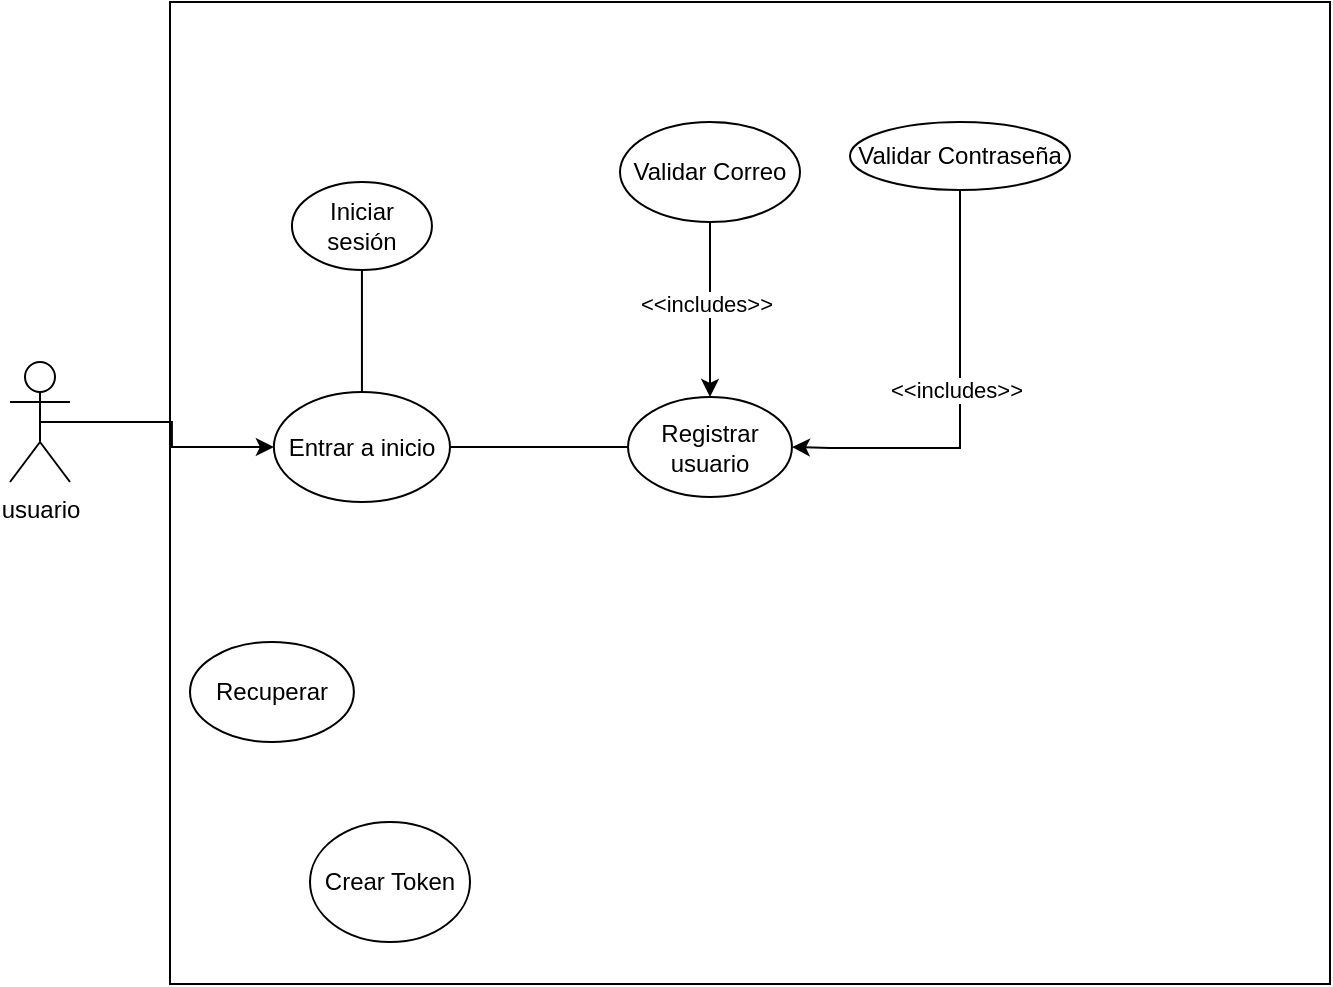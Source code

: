 <mxfile version="28.0.3">
  <diagram name="Página-1" id="7xqfnRYCcl9cOrJLdNOv">
    <mxGraphModel dx="983" dy="518" grid="1" gridSize="10" guides="1" tooltips="1" connect="1" arrows="1" fold="1" page="1" pageScale="1" pageWidth="850" pageHeight="1100" math="0" shadow="0">
      <root>
        <mxCell id="0" />
        <mxCell id="1" parent="0" />
        <mxCell id="3BfeAzv24xEFP0cl_79i-1" value="" style="group" vertex="1" connectable="0" parent="1">
          <mxGeometry x="110" y="110" width="590" height="451" as="geometry" />
        </mxCell>
        <mxCell id="8E8HEakJHe4h-VglnAm--4" value="" style="rounded=0;whiteSpace=wrap;html=1;fillColor=none;container=0;" vertex="1" parent="3BfeAzv24xEFP0cl_79i-1">
          <mxGeometry x="10" y="-40" width="580" height="491" as="geometry" />
        </mxCell>
        <mxCell id="3BfeAzv24xEFP0cl_79i-22" style="edgeStyle=orthogonalEdgeStyle;rounded=0;orthogonalLoop=1;jettySize=auto;html=1;exitX=1;exitY=0.5;exitDx=0;exitDy=0;endArrow=none;endFill=0;" edge="1" parent="3BfeAzv24xEFP0cl_79i-1" source="3BfeAzv24xEFP0cl_79i-2" target="3BfeAzv24xEFP0cl_79i-7">
          <mxGeometry relative="1" as="geometry" />
        </mxCell>
        <mxCell id="3BfeAzv24xEFP0cl_79i-2" value="Entrar a inicio" style="ellipse;whiteSpace=wrap;html=1;" vertex="1" parent="3BfeAzv24xEFP0cl_79i-1">
          <mxGeometry x="61.934" y="155" width="88.065" height="55.0" as="geometry" />
        </mxCell>
        <mxCell id="3BfeAzv24xEFP0cl_79i-6" value="&lt;div&gt;Iniciar sesión&lt;/div&gt;" style="ellipse;whiteSpace=wrap;html=1;" vertex="1" parent="3BfeAzv24xEFP0cl_79i-1">
          <mxGeometry x="70.97" y="50" width="70" height="44" as="geometry" />
        </mxCell>
        <mxCell id="3BfeAzv24xEFP0cl_79i-7" value="&lt;div&gt;Registrar usuario&lt;/div&gt;" style="ellipse;whiteSpace=wrap;html=1;" vertex="1" parent="3BfeAzv24xEFP0cl_79i-1">
          <mxGeometry x="239.03" y="157.5" width="81.94" height="50" as="geometry" />
        </mxCell>
        <mxCell id="3BfeAzv24xEFP0cl_79i-18" value="Recuperar" style="ellipse;whiteSpace=wrap;html=1;" vertex="1" parent="3BfeAzv24xEFP0cl_79i-1">
          <mxGeometry x="20" y="280" width="81.94" height="50" as="geometry" />
        </mxCell>
        <mxCell id="3BfeAzv24xEFP0cl_79i-20" style="edgeStyle=orthogonalEdgeStyle;rounded=0;orthogonalLoop=1;jettySize=auto;html=1;exitX=0.5;exitY=0;exitDx=0;exitDy=0;entryX=0.5;entryY=1;entryDx=0;entryDy=0;verticalAlign=middle;endArrow=none;endFill=0;" edge="1" parent="3BfeAzv24xEFP0cl_79i-1" source="3BfeAzv24xEFP0cl_79i-2" target="3BfeAzv24xEFP0cl_79i-6">
          <mxGeometry relative="1" as="geometry" />
        </mxCell>
        <mxCell id="3BfeAzv24xEFP0cl_79i-21" value="Crear Token" style="ellipse;whiteSpace=wrap;html=1;" vertex="1" parent="3BfeAzv24xEFP0cl_79i-1">
          <mxGeometry x="80" y="370" width="80" height="60" as="geometry" />
        </mxCell>
        <mxCell id="3BfeAzv24xEFP0cl_79i-29" style="edgeStyle=orthogonalEdgeStyle;rounded=0;orthogonalLoop=1;jettySize=auto;html=1;exitX=0.5;exitY=1;exitDx=0;exitDy=0;entryX=1;entryY=0.5;entryDx=0;entryDy=0;" edge="1" parent="3BfeAzv24xEFP0cl_79i-1" source="3BfeAzv24xEFP0cl_79i-23" target="3BfeAzv24xEFP0cl_79i-7">
          <mxGeometry relative="1" as="geometry">
            <Array as="points">
              <mxPoint x="405" y="183" />
              <mxPoint x="340" y="183" />
            </Array>
          </mxGeometry>
        </mxCell>
        <mxCell id="3BfeAzv24xEFP0cl_79i-30" value="&lt;div&gt;&amp;lt;&amp;lt;includes&amp;gt;&amp;gt;&lt;/div&gt;" style="edgeLabel;html=1;align=center;verticalAlign=middle;resizable=0;points=[];" vertex="1" connectable="0" parent="3BfeAzv24xEFP0cl_79i-29">
          <mxGeometry x="-0.068" y="-2" relative="1" as="geometry">
            <mxPoint as="offset" />
          </mxGeometry>
        </mxCell>
        <mxCell id="3BfeAzv24xEFP0cl_79i-23" value="&lt;div&gt;Validar&amp;nbsp;Contraseña&lt;/div&gt;" style="ellipse;whiteSpace=wrap;html=1;" vertex="1" parent="3BfeAzv24xEFP0cl_79i-1">
          <mxGeometry x="350" y="20" width="110" height="34" as="geometry" />
        </mxCell>
        <mxCell id="3BfeAzv24xEFP0cl_79i-31" value="Validar Correo" style="ellipse;whiteSpace=wrap;html=1;" vertex="1" parent="3BfeAzv24xEFP0cl_79i-1">
          <mxGeometry x="235" y="20" width="90" height="50" as="geometry" />
        </mxCell>
        <mxCell id="3BfeAzv24xEFP0cl_79i-32" style="edgeStyle=orthogonalEdgeStyle;rounded=0;orthogonalLoop=1;jettySize=auto;html=1;" edge="1" parent="3BfeAzv24xEFP0cl_79i-1" source="3BfeAzv24xEFP0cl_79i-31" target="3BfeAzv24xEFP0cl_79i-7">
          <mxGeometry relative="1" as="geometry">
            <mxPoint x="383" y="98.5" as="sourcePoint" />
            <mxPoint x="230" y="157.5" as="targetPoint" />
            <Array as="points">
              <mxPoint x="280" y="100" />
              <mxPoint x="280" y="100" />
            </Array>
          </mxGeometry>
        </mxCell>
        <mxCell id="3BfeAzv24xEFP0cl_79i-33" value="&lt;div&gt;&amp;lt;&amp;lt;includes&amp;gt;&amp;gt;&lt;/div&gt;" style="edgeLabel;html=1;align=center;verticalAlign=middle;resizable=0;points=[];" vertex="1" connectable="0" parent="3BfeAzv24xEFP0cl_79i-32">
          <mxGeometry x="-0.068" y="-2" relative="1" as="geometry">
            <mxPoint as="offset" />
          </mxGeometry>
        </mxCell>
        <mxCell id="8E8HEakJHe4h-VglnAm--1" value="&lt;div&gt;usuario&lt;/div&gt;" style="shape=umlActor;verticalLabelPosition=bottom;verticalAlign=top;html=1;outlineConnect=0;container=0;" vertex="1" parent="1">
          <mxGeometry x="40" y="250" width="30" height="60" as="geometry" />
        </mxCell>
        <mxCell id="3BfeAzv24xEFP0cl_79i-4" style="edgeStyle=orthogonalEdgeStyle;rounded=0;orthogonalLoop=1;jettySize=auto;html=1;exitX=0.5;exitY=0.5;exitDx=0;exitDy=0;exitPerimeter=0;" edge="1" parent="1" source="8E8HEakJHe4h-VglnAm--1" target="3BfeAzv24xEFP0cl_79i-2">
          <mxGeometry relative="1" as="geometry" />
        </mxCell>
      </root>
    </mxGraphModel>
  </diagram>
</mxfile>
